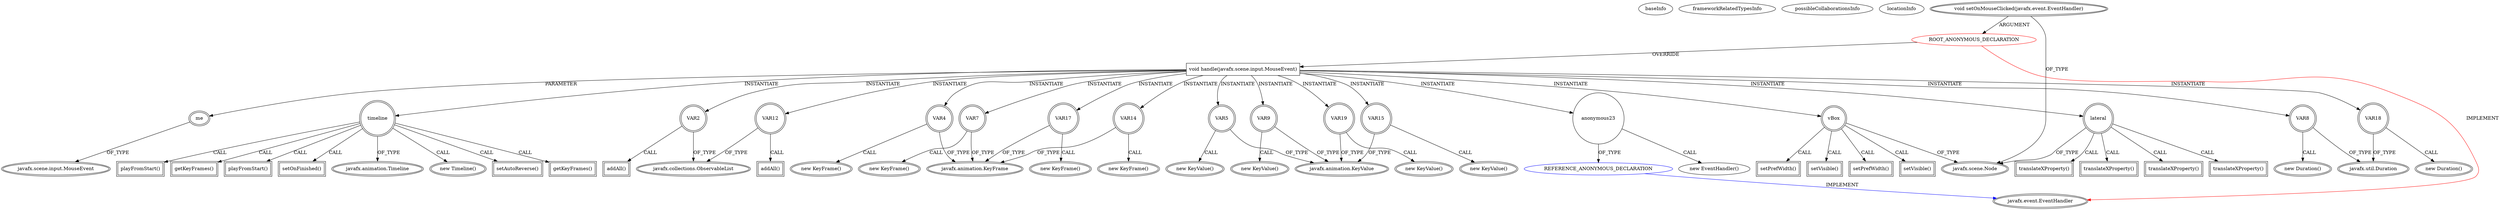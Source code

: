 digraph {
baseInfo[graphId=744,category="extension_graph",isAnonymous=true,possibleRelation=true]
frameworkRelatedTypesInfo[0="javafx.event.EventHandler"]
possibleCollaborationsInfo[0="744~OVERRIDING_METHOD_DECLARATION-INSTANTIATION-~javafx.event.EventHandler ~javafx.event.EventHandler ~true~true"]
locationInfo[projectName="KraiZeur-library",filePath="/KraiZeur-library/library-master/src/application/main/Main.java",contextSignature="javafx.scene.layout.HBox createLateralBar()",graphId="744"]
0[label="ROOT_ANONYMOUS_DECLARATION",vertexType="ROOT_ANONYMOUS_DECLARATION",isFrameworkType=false,color=red]
1[label="javafx.event.EventHandler",vertexType="FRAMEWORK_INTERFACE_TYPE",isFrameworkType=true,peripheries=2]
2[label="void setOnMouseClicked(javafx.event.EventHandler)",vertexType="OUTSIDE_CALL",isFrameworkType=true,peripheries=2]
3[label="javafx.scene.Node",vertexType="FRAMEWORK_CLASS_TYPE",isFrameworkType=true,peripheries=2]
4[label="void handle(javafx.scene.input.MouseEvent)",vertexType="OVERRIDING_METHOD_DECLARATION",isFrameworkType=false,shape=box]
5[label="me",vertexType="PARAMETER_DECLARATION",isFrameworkType=true,peripheries=2]
6[label="javafx.scene.input.MouseEvent",vertexType="FRAMEWORK_CLASS_TYPE",isFrameworkType=true,peripheries=2]
8[label="timeline",vertexType="VARIABLE_EXPRESION",isFrameworkType=true,peripheries=2,shape=circle]
9[label="javafx.animation.Timeline",vertexType="FRAMEWORK_CLASS_TYPE",isFrameworkType=true,peripheries=2]
7[label="new Timeline()",vertexType="CONSTRUCTOR_CALL",isFrameworkType=true,peripheries=2]
11[label="setAutoReverse()",vertexType="INSIDE_CALL",isFrameworkType=true,peripheries=2,shape=box]
12[label="VAR2",vertexType="VARIABLE_EXPRESION",isFrameworkType=true,peripheries=2,shape=circle]
14[label="javafx.collections.ObservableList",vertexType="FRAMEWORK_INTERFACE_TYPE",isFrameworkType=true,peripheries=2]
13[label="addAll()",vertexType="INSIDE_CALL",isFrameworkType=true,peripheries=2,shape=box]
16[label="getKeyFrames()",vertexType="INSIDE_CALL",isFrameworkType=true,peripheries=2,shape=box]
18[label="VAR4",vertexType="VARIABLE_EXPRESION",isFrameworkType=true,peripheries=2,shape=circle]
19[label="javafx.animation.KeyFrame",vertexType="FRAMEWORK_CLASS_TYPE",isFrameworkType=true,peripheries=2]
17[label="new KeyFrame()",vertexType="CONSTRUCTOR_CALL",isFrameworkType=true,peripheries=2]
21[label="VAR5",vertexType="VARIABLE_EXPRESION",isFrameworkType=true,peripheries=2,shape=circle]
22[label="javafx.animation.KeyValue",vertexType="FRAMEWORK_CLASS_TYPE",isFrameworkType=true,peripheries=2]
20[label="new KeyValue()",vertexType="CONSTRUCTOR_CALL",isFrameworkType=true,peripheries=2]
23[label="lateral",vertexType="VARIABLE_EXPRESION",isFrameworkType=true,peripheries=2,shape=circle]
24[label="translateXProperty()",vertexType="INSIDE_CALL",isFrameworkType=true,peripheries=2,shape=box]
27[label="VAR7",vertexType="VARIABLE_EXPRESION",isFrameworkType=true,peripheries=2,shape=circle]
26[label="new KeyFrame()",vertexType="CONSTRUCTOR_CALL",isFrameworkType=true,peripheries=2]
30[label="VAR8",vertexType="VARIABLE_EXPRESION",isFrameworkType=true,peripheries=2,shape=circle]
31[label="javafx.util.Duration",vertexType="FRAMEWORK_CLASS_TYPE",isFrameworkType=true,peripheries=2]
29[label="new Duration()",vertexType="CONSTRUCTOR_CALL",isFrameworkType=true,peripheries=2]
33[label="VAR9",vertexType="VARIABLE_EXPRESION",isFrameworkType=true,peripheries=2,shape=circle]
32[label="new KeyValue()",vertexType="CONSTRUCTOR_CALL",isFrameworkType=true,peripheries=2]
36[label="translateXProperty()",vertexType="INSIDE_CALL",isFrameworkType=true,peripheries=2,shape=box]
38[label="playFromStart()",vertexType="INSIDE_CALL",isFrameworkType=true,peripheries=2,shape=box]
39[label="VAR12",vertexType="VARIABLE_EXPRESION",isFrameworkType=true,peripheries=2,shape=circle]
40[label="addAll()",vertexType="INSIDE_CALL",isFrameworkType=true,peripheries=2,shape=box]
43[label="getKeyFrames()",vertexType="INSIDE_CALL",isFrameworkType=true,peripheries=2,shape=box]
45[label="VAR14",vertexType="VARIABLE_EXPRESION",isFrameworkType=true,peripheries=2,shape=circle]
44[label="new KeyFrame()",vertexType="CONSTRUCTOR_CALL",isFrameworkType=true,peripheries=2]
48[label="VAR15",vertexType="VARIABLE_EXPRESION",isFrameworkType=true,peripheries=2,shape=circle]
47[label="new KeyValue()",vertexType="CONSTRUCTOR_CALL",isFrameworkType=true,peripheries=2]
51[label="translateXProperty()",vertexType="INSIDE_CALL",isFrameworkType=true,peripheries=2,shape=box]
53[label="VAR17",vertexType="VARIABLE_EXPRESION",isFrameworkType=true,peripheries=2,shape=circle]
52[label="new KeyFrame()",vertexType="CONSTRUCTOR_CALL",isFrameworkType=true,peripheries=2]
56[label="VAR18",vertexType="VARIABLE_EXPRESION",isFrameworkType=true,peripheries=2,shape=circle]
55[label="new Duration()",vertexType="CONSTRUCTOR_CALL",isFrameworkType=true,peripheries=2]
59[label="VAR19",vertexType="VARIABLE_EXPRESION",isFrameworkType=true,peripheries=2,shape=circle]
58[label="new KeyValue()",vertexType="CONSTRUCTOR_CALL",isFrameworkType=true,peripheries=2]
62[label="translateXProperty()",vertexType="INSIDE_CALL",isFrameworkType=true,peripheries=2,shape=box]
64[label="playFromStart()",vertexType="INSIDE_CALL",isFrameworkType=true,peripheries=2,shape=box]
66[label="setOnFinished()",vertexType="INSIDE_CALL",isFrameworkType=true,peripheries=2,shape=box]
68[label="anonymous23",vertexType="VARIABLE_EXPRESION",isFrameworkType=false,shape=circle]
69[label="REFERENCE_ANONYMOUS_DECLARATION",vertexType="REFERENCE_ANONYMOUS_DECLARATION",isFrameworkType=false,color=blue]
67[label="new EventHandler()",vertexType="CONSTRUCTOR_CALL",isFrameworkType=false]
71[label="vBox",vertexType="VARIABLE_EXPRESION",isFrameworkType=true,peripheries=2,shape=circle]
72[label="setVisible()",vertexType="INSIDE_CALL",isFrameworkType=true,peripheries=2,shape=box]
75[label="setPrefWidth()",vertexType="INSIDE_CALL",isFrameworkType=true,peripheries=2,shape=box]
77[label="setVisible()",vertexType="INSIDE_CALL",isFrameworkType=true,peripheries=2,shape=box]
79[label="setPrefWidth()",vertexType="INSIDE_CALL",isFrameworkType=true,peripheries=2,shape=box]
0->1[label="IMPLEMENT",color=red]
2->0[label="ARGUMENT"]
2->3[label="OF_TYPE"]
0->4[label="OVERRIDE"]
5->6[label="OF_TYPE"]
4->5[label="PARAMETER"]
4->8[label="INSTANTIATE"]
8->9[label="OF_TYPE"]
8->7[label="CALL"]
8->11[label="CALL"]
4->12[label="INSTANTIATE"]
12->14[label="OF_TYPE"]
12->13[label="CALL"]
8->16[label="CALL"]
4->18[label="INSTANTIATE"]
18->19[label="OF_TYPE"]
18->17[label="CALL"]
4->21[label="INSTANTIATE"]
21->22[label="OF_TYPE"]
21->20[label="CALL"]
4->23[label="INSTANTIATE"]
23->3[label="OF_TYPE"]
23->24[label="CALL"]
4->27[label="INSTANTIATE"]
27->19[label="OF_TYPE"]
27->26[label="CALL"]
4->30[label="INSTANTIATE"]
30->31[label="OF_TYPE"]
30->29[label="CALL"]
4->33[label="INSTANTIATE"]
33->22[label="OF_TYPE"]
33->32[label="CALL"]
23->36[label="CALL"]
8->38[label="CALL"]
4->39[label="INSTANTIATE"]
39->14[label="OF_TYPE"]
39->40[label="CALL"]
8->43[label="CALL"]
4->45[label="INSTANTIATE"]
45->19[label="OF_TYPE"]
45->44[label="CALL"]
4->48[label="INSTANTIATE"]
48->22[label="OF_TYPE"]
48->47[label="CALL"]
23->51[label="CALL"]
4->53[label="INSTANTIATE"]
53->19[label="OF_TYPE"]
53->52[label="CALL"]
4->56[label="INSTANTIATE"]
56->31[label="OF_TYPE"]
56->55[label="CALL"]
4->59[label="INSTANTIATE"]
59->22[label="OF_TYPE"]
59->58[label="CALL"]
23->62[label="CALL"]
8->64[label="CALL"]
8->66[label="CALL"]
4->68[label="INSTANTIATE"]
69->1[label="IMPLEMENT",color=blue]
68->69[label="OF_TYPE"]
68->67[label="CALL"]
4->71[label="INSTANTIATE"]
71->3[label="OF_TYPE"]
71->72[label="CALL"]
71->75[label="CALL"]
71->77[label="CALL"]
71->79[label="CALL"]
}
